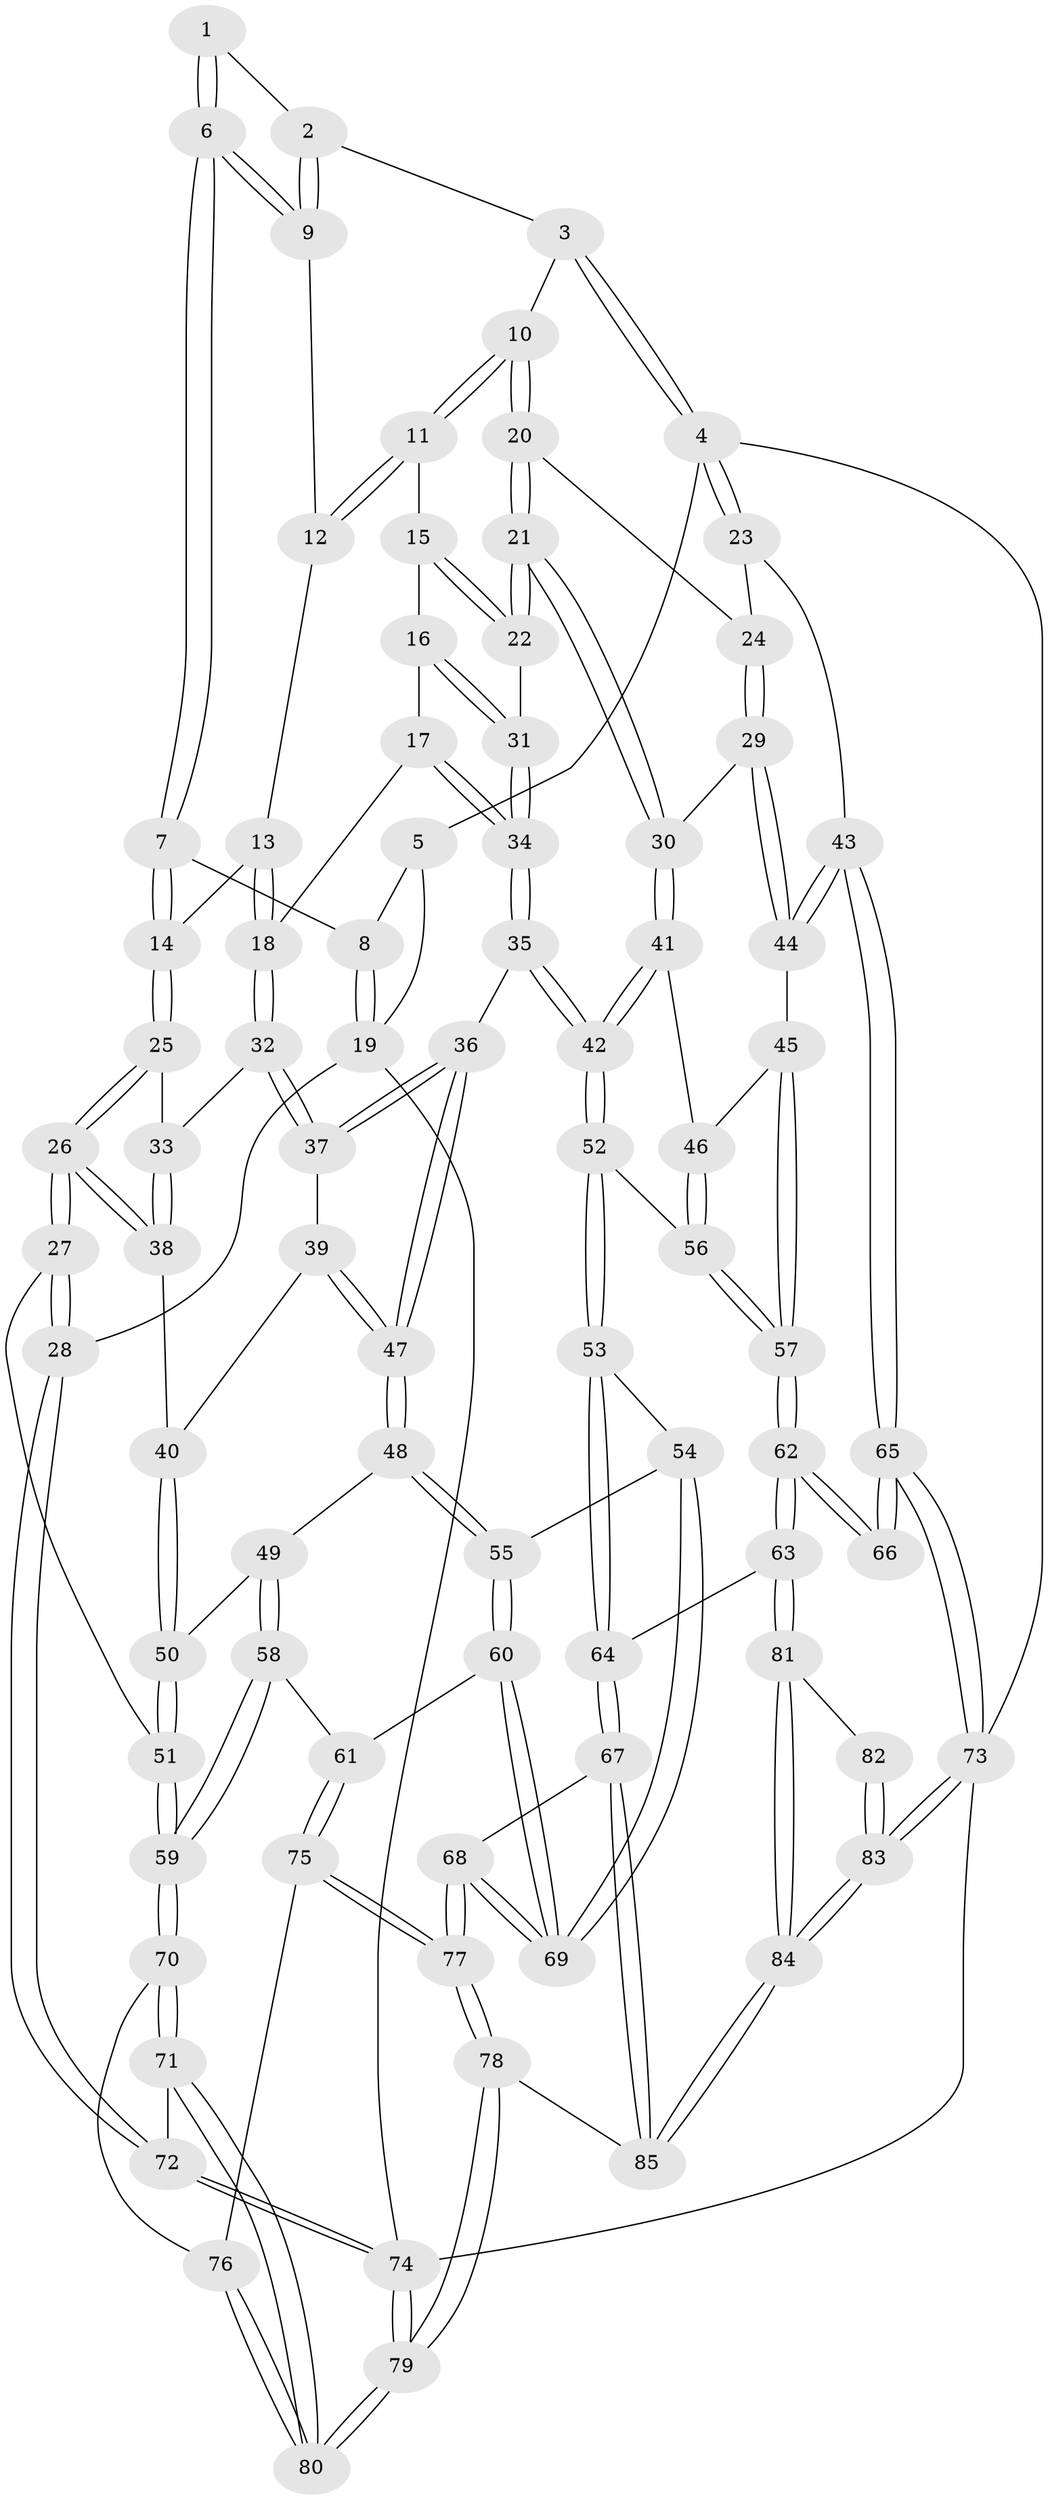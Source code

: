 // Generated by graph-tools (version 1.1) at 2025/03/03/09/25 03:03:16]
// undirected, 85 vertices, 209 edges
graph export_dot {
graph [start="1"]
  node [color=gray90,style=filled];
  1 [pos="+0.2528476830848474+0"];
  2 [pos="+0.4682316809108812+0"];
  3 [pos="+0.8023027446902078+0"];
  4 [pos="+1+0"];
  5 [pos="+0.1961533087852999+0"];
  6 [pos="+0.21824341858977925+0.15630137767646127"];
  7 [pos="+0.20378493528523112+0.17696955488832117"];
  8 [pos="+0.08083054546593255+0.15128131983629736"];
  9 [pos="+0.47362772638437756+0.034404616559169425"];
  10 [pos="+0.7635203546721927+0.14653561919996183"];
  11 [pos="+0.5665635040115974+0.1390460543497717"];
  12 [pos="+0.4845175837745444+0.056193435508474374"];
  13 [pos="+0.4138527315828301+0.18344607436422541"];
  14 [pos="+0.22512243973671478+0.2201241508095822"];
  15 [pos="+0.5526395541371478+0.2048345748656319"];
  16 [pos="+0.48629845521700954+0.282159053529308"];
  17 [pos="+0.42600644059127246+0.32125448021620717"];
  18 [pos="+0.4110193865261988+0.31660703241063676"];
  19 [pos="+0+0.18257458156954492"];
  20 [pos="+0.7729260476253766+0.1584172433518011"];
  21 [pos="+0.7402156971317344+0.37631181488528387"];
  22 [pos="+0.6473402284032433+0.3702638327631635"];
  23 [pos="+1+0.10611118698649318"];
  24 [pos="+0.9914135275853998+0.18284413447048664"];
  25 [pos="+0.24102066304893077+0.27295604653450983"];
  26 [pos="+0+0.5488431871265284"];
  27 [pos="+0+0.5561722455644691"];
  28 [pos="+0+0.5521264151558077"];
  29 [pos="+0.851671291915163+0.4366752894052491"];
  30 [pos="+0.7725899775071381+0.4191212327301148"];
  31 [pos="+0.6251684133824055+0.37892379035211887"];
  32 [pos="+0.30542113358131057+0.32553889024824584"];
  33 [pos="+0.29198313786253016+0.3195046253887821"];
  34 [pos="+0.5056818568513731+0.45595108498009035"];
  35 [pos="+0.4899126114967252+0.5178709483714652"];
  36 [pos="+0.42296781699347785+0.5504156622435432"];
  37 [pos="+0.3405421238872247+0.48560749286360216"];
  38 [pos="+0.19225951258056548+0.5034103958055133"];
  39 [pos="+0.22162524665959896+0.5111106065269919"];
  40 [pos="+0.21957172168638+0.5113228797931205"];
  41 [pos="+0.730316396811858+0.5019642226190062"];
  42 [pos="+0.5980133805642023+0.5919107661396423"];
  43 [pos="+1+0.5810664976766553"];
  44 [pos="+1+0.5591878526564034"];
  45 [pos="+0.8398790739723722+0.654824054788189"];
  46 [pos="+0.772404227685663+0.6300586685025134"];
  47 [pos="+0.3852247087316947+0.6260403956265087"];
  48 [pos="+0.37597791530783653+0.6483047824293732"];
  49 [pos="+0.31064689518742417+0.6505497186409654"];
  50 [pos="+0.2890085303795655+0.6433648558428445"];
  51 [pos="+0.03862891519258688+0.657993054344703"];
  52 [pos="+0.6163869379087643+0.6733448599695976"];
  53 [pos="+0.6130888979816148+0.6781797490348378"];
  54 [pos="+0.5981263680926993+0.698608212872791"];
  55 [pos="+0.41395931855362+0.7459518956674206"];
  56 [pos="+0.6826869887330365+0.6881930842935554"];
  57 [pos="+0.7932920005089422+0.8219999939710331"];
  58 [pos="+0.23018017230353108+0.7639368863224055"];
  59 [pos="+0.14290901047015397+0.8029670305906409"];
  60 [pos="+0.4097629493726014+0.7711624171769417"];
  61 [pos="+0.40244332587792814+0.7871440229758442"];
  62 [pos="+0.7945107622393001+0.8277574474942379"];
  63 [pos="+0.769387161755155+0.8569792899391847"];
  64 [pos="+0.7329961809577592+0.8764709537753032"];
  65 [pos="+1+0.8010853797537533"];
  66 [pos="+0.9640440197855265+0.8388855130557755"];
  67 [pos="+0.731107547013123+0.8775593151672422"];
  68 [pos="+0.6235680324561267+0.8835731357365605"];
  69 [pos="+0.6049584567232644+0.8419021894820954"];
  70 [pos="+0.15110244294256878+0.8411237085688414"];
  71 [pos="+0.14091873543806374+0.9101116552953026"];
  72 [pos="+0+0.8684033964698686"];
  73 [pos="+1+1"];
  74 [pos="+0+1"];
  75 [pos="+0.3936746375548276+0.8358998133749479"];
  76 [pos="+0.31155316352536183+0.8504940017074454"];
  77 [pos="+0.46267512306924696+1"];
  78 [pos="+0.43435479373018687+1"];
  79 [pos="+0.19544101464758493+1"];
  80 [pos="+0.17557967386200418+1"];
  81 [pos="+0.8415237043956743+0.9855008795303966"];
  82 [pos="+0.9035452943137486+0.9373643592896848"];
  83 [pos="+0.9407796429050428+1"];
  84 [pos="+0.8887477419323551+1"];
  85 [pos="+0.7405865767900367+1"];
  1 -- 2;
  1 -- 6;
  1 -- 6;
  2 -- 3;
  2 -- 9;
  2 -- 9;
  3 -- 4;
  3 -- 4;
  3 -- 10;
  4 -- 5;
  4 -- 23;
  4 -- 23;
  4 -- 73;
  5 -- 8;
  5 -- 19;
  6 -- 7;
  6 -- 7;
  6 -- 9;
  6 -- 9;
  7 -- 8;
  7 -- 14;
  7 -- 14;
  8 -- 19;
  8 -- 19;
  9 -- 12;
  10 -- 11;
  10 -- 11;
  10 -- 20;
  10 -- 20;
  11 -- 12;
  11 -- 12;
  11 -- 15;
  12 -- 13;
  13 -- 14;
  13 -- 18;
  13 -- 18;
  14 -- 25;
  14 -- 25;
  15 -- 16;
  15 -- 22;
  15 -- 22;
  16 -- 17;
  16 -- 31;
  16 -- 31;
  17 -- 18;
  17 -- 34;
  17 -- 34;
  18 -- 32;
  18 -- 32;
  19 -- 28;
  19 -- 74;
  20 -- 21;
  20 -- 21;
  20 -- 24;
  21 -- 22;
  21 -- 22;
  21 -- 30;
  21 -- 30;
  22 -- 31;
  23 -- 24;
  23 -- 43;
  24 -- 29;
  24 -- 29;
  25 -- 26;
  25 -- 26;
  25 -- 33;
  26 -- 27;
  26 -- 27;
  26 -- 38;
  26 -- 38;
  27 -- 28;
  27 -- 28;
  27 -- 51;
  28 -- 72;
  28 -- 72;
  29 -- 30;
  29 -- 44;
  29 -- 44;
  30 -- 41;
  30 -- 41;
  31 -- 34;
  31 -- 34;
  32 -- 33;
  32 -- 37;
  32 -- 37;
  33 -- 38;
  33 -- 38;
  34 -- 35;
  34 -- 35;
  35 -- 36;
  35 -- 42;
  35 -- 42;
  36 -- 37;
  36 -- 37;
  36 -- 47;
  36 -- 47;
  37 -- 39;
  38 -- 40;
  39 -- 40;
  39 -- 47;
  39 -- 47;
  40 -- 50;
  40 -- 50;
  41 -- 42;
  41 -- 42;
  41 -- 46;
  42 -- 52;
  42 -- 52;
  43 -- 44;
  43 -- 44;
  43 -- 65;
  43 -- 65;
  44 -- 45;
  45 -- 46;
  45 -- 57;
  45 -- 57;
  46 -- 56;
  46 -- 56;
  47 -- 48;
  47 -- 48;
  48 -- 49;
  48 -- 55;
  48 -- 55;
  49 -- 50;
  49 -- 58;
  49 -- 58;
  50 -- 51;
  50 -- 51;
  51 -- 59;
  51 -- 59;
  52 -- 53;
  52 -- 53;
  52 -- 56;
  53 -- 54;
  53 -- 64;
  53 -- 64;
  54 -- 55;
  54 -- 69;
  54 -- 69;
  55 -- 60;
  55 -- 60;
  56 -- 57;
  56 -- 57;
  57 -- 62;
  57 -- 62;
  58 -- 59;
  58 -- 59;
  58 -- 61;
  59 -- 70;
  59 -- 70;
  60 -- 61;
  60 -- 69;
  60 -- 69;
  61 -- 75;
  61 -- 75;
  62 -- 63;
  62 -- 63;
  62 -- 66;
  62 -- 66;
  63 -- 64;
  63 -- 81;
  63 -- 81;
  64 -- 67;
  64 -- 67;
  65 -- 66;
  65 -- 66;
  65 -- 73;
  65 -- 73;
  67 -- 68;
  67 -- 85;
  67 -- 85;
  68 -- 69;
  68 -- 69;
  68 -- 77;
  68 -- 77;
  70 -- 71;
  70 -- 71;
  70 -- 76;
  71 -- 72;
  71 -- 80;
  71 -- 80;
  72 -- 74;
  72 -- 74;
  73 -- 83;
  73 -- 83;
  73 -- 74;
  74 -- 79;
  74 -- 79;
  75 -- 76;
  75 -- 77;
  75 -- 77;
  76 -- 80;
  76 -- 80;
  77 -- 78;
  77 -- 78;
  78 -- 79;
  78 -- 79;
  78 -- 85;
  79 -- 80;
  79 -- 80;
  81 -- 82;
  81 -- 84;
  81 -- 84;
  82 -- 83;
  82 -- 83;
  83 -- 84;
  83 -- 84;
  84 -- 85;
  84 -- 85;
}
